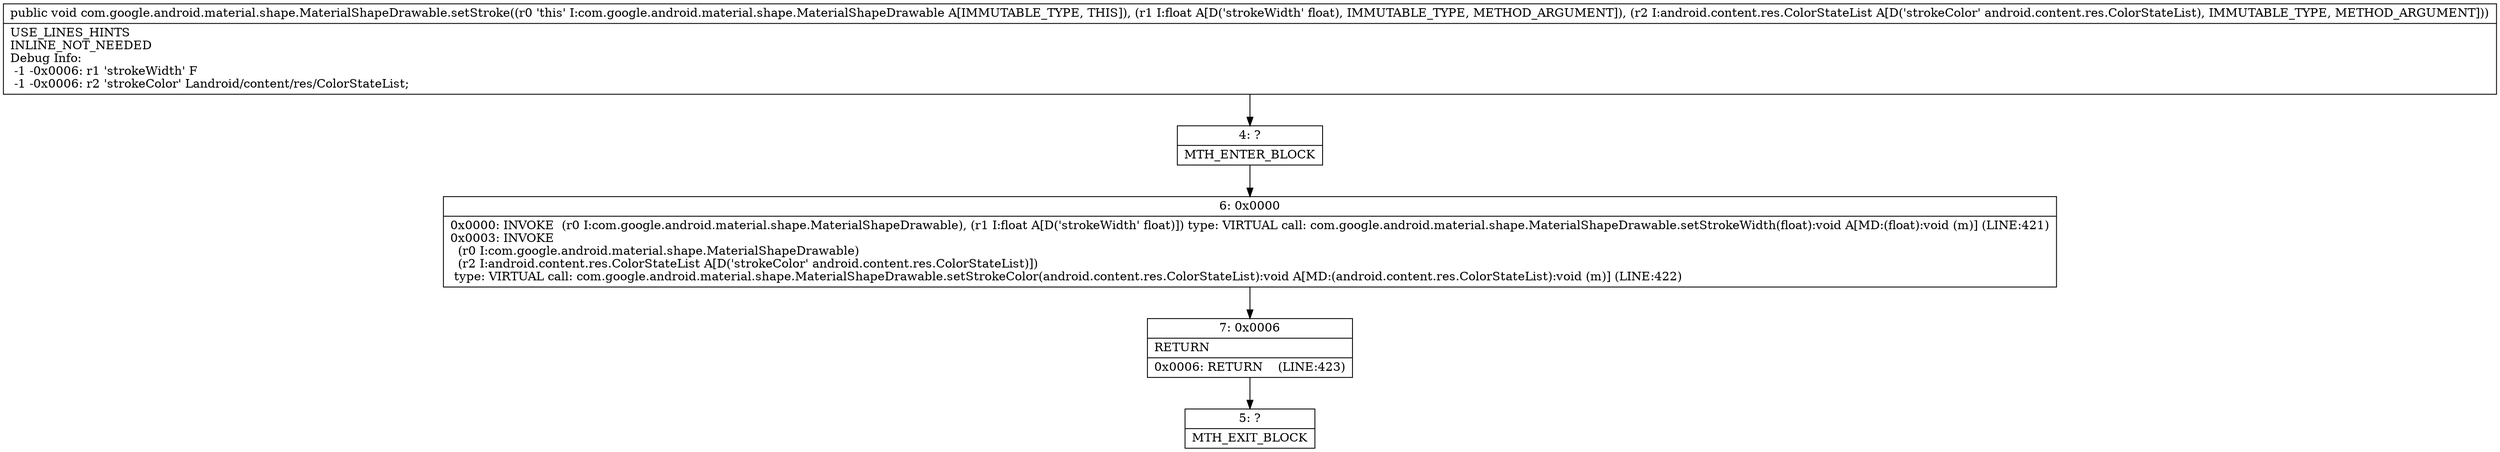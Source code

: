 digraph "CFG forcom.google.android.material.shape.MaterialShapeDrawable.setStroke(FLandroid\/content\/res\/ColorStateList;)V" {
Node_4 [shape=record,label="{4\:\ ?|MTH_ENTER_BLOCK\l}"];
Node_6 [shape=record,label="{6\:\ 0x0000|0x0000: INVOKE  (r0 I:com.google.android.material.shape.MaterialShapeDrawable), (r1 I:float A[D('strokeWidth' float)]) type: VIRTUAL call: com.google.android.material.shape.MaterialShapeDrawable.setStrokeWidth(float):void A[MD:(float):void (m)] (LINE:421)\l0x0003: INVOKE  \l  (r0 I:com.google.android.material.shape.MaterialShapeDrawable)\l  (r2 I:android.content.res.ColorStateList A[D('strokeColor' android.content.res.ColorStateList)])\l type: VIRTUAL call: com.google.android.material.shape.MaterialShapeDrawable.setStrokeColor(android.content.res.ColorStateList):void A[MD:(android.content.res.ColorStateList):void (m)] (LINE:422)\l}"];
Node_7 [shape=record,label="{7\:\ 0x0006|RETURN\l|0x0006: RETURN    (LINE:423)\l}"];
Node_5 [shape=record,label="{5\:\ ?|MTH_EXIT_BLOCK\l}"];
MethodNode[shape=record,label="{public void com.google.android.material.shape.MaterialShapeDrawable.setStroke((r0 'this' I:com.google.android.material.shape.MaterialShapeDrawable A[IMMUTABLE_TYPE, THIS]), (r1 I:float A[D('strokeWidth' float), IMMUTABLE_TYPE, METHOD_ARGUMENT]), (r2 I:android.content.res.ColorStateList A[D('strokeColor' android.content.res.ColorStateList), IMMUTABLE_TYPE, METHOD_ARGUMENT]))  | USE_LINES_HINTS\lINLINE_NOT_NEEDED\lDebug Info:\l  \-1 \-0x0006: r1 'strokeWidth' F\l  \-1 \-0x0006: r2 'strokeColor' Landroid\/content\/res\/ColorStateList;\l}"];
MethodNode -> Node_4;Node_4 -> Node_6;
Node_6 -> Node_7;
Node_7 -> Node_5;
}

